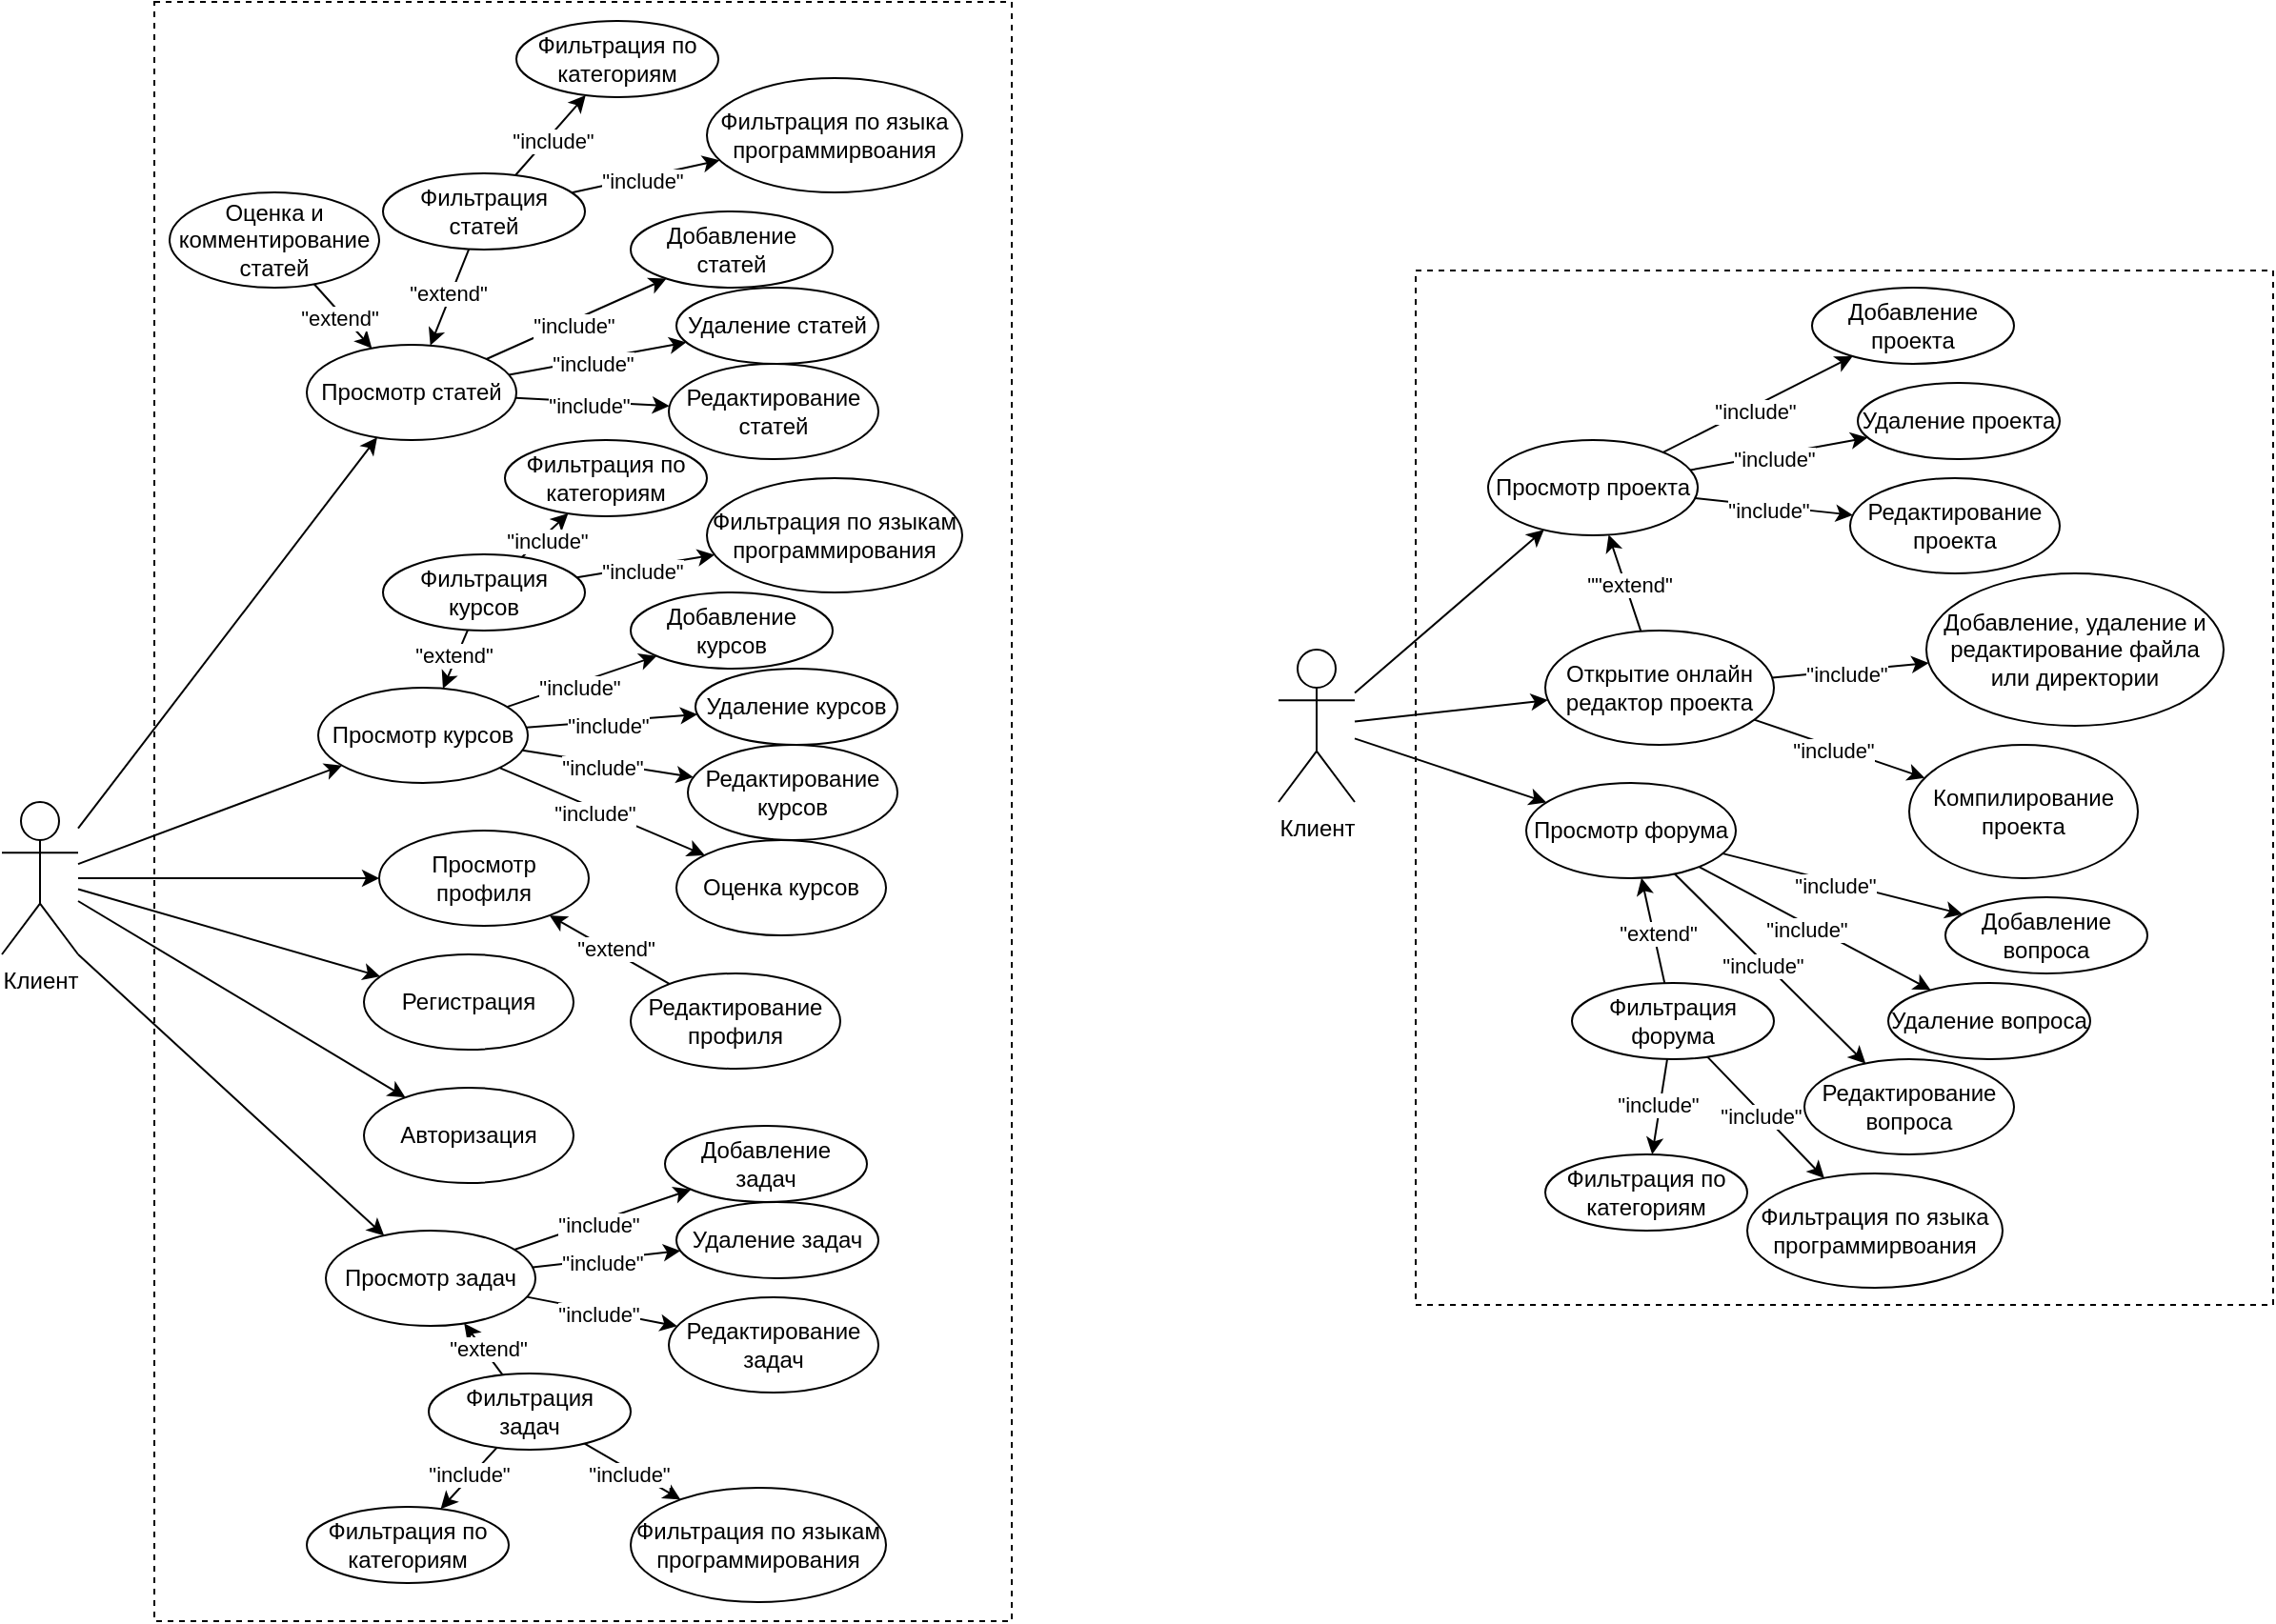 <mxfile version="22.0.8" type="device">
  <diagram name="Страница — 1" id="oUTu7KVOvL7xVV30Jyb4">
    <mxGraphModel dx="1161" dy="1096" grid="0" gridSize="10" guides="1" tooltips="1" connect="1" arrows="1" fold="1" page="0" pageScale="1" pageWidth="827" pageHeight="1169" math="0" shadow="0">
      <root>
        <mxCell id="0" />
        <mxCell id="1" parent="0" />
        <mxCell id="CULK5K6YKy9VZt6dh16J-146" value="" style="rounded=0;whiteSpace=wrap;html=1;dashed=1;fillColor=none;" vertex="1" parent="1">
          <mxGeometry x="200" y="-60" width="450" height="850" as="geometry" />
        </mxCell>
        <mxCell id="CULK5K6YKy9VZt6dh16J-1" value="Клиент" style="shape=umlActor;verticalLabelPosition=bottom;verticalAlign=top;html=1;outlineConnect=0;" vertex="1" parent="1">
          <mxGeometry x="120" y="360" width="40" height="80" as="geometry" />
        </mxCell>
        <mxCell id="CULK5K6YKy9VZt6dh16J-42" style="rounded=0;orthogonalLoop=1;jettySize=auto;html=1;" edge="1" parent="1" source="CULK5K6YKy9VZt6dh16J-1" target="CULK5K6YKy9VZt6dh16J-2">
          <mxGeometry relative="1" as="geometry">
            <mxPoint x="120" y="210" as="targetPoint" />
          </mxGeometry>
        </mxCell>
        <mxCell id="CULK5K6YKy9VZt6dh16J-2" value="Просмотр статей" style="ellipse;whiteSpace=wrap;html=1;" vertex="1" parent="1">
          <mxGeometry x="280" y="120" width="110" height="50" as="geometry" />
        </mxCell>
        <mxCell id="CULK5K6YKy9VZt6dh16J-4" style="rounded=0;orthogonalLoop=1;jettySize=auto;html=1;" edge="1" parent="1" source="CULK5K6YKy9VZt6dh16J-3" target="CULK5K6YKy9VZt6dh16J-2">
          <mxGeometry relative="1" as="geometry" />
        </mxCell>
        <mxCell id="CULK5K6YKy9VZt6dh16J-5" value="&quot;extend&quot;" style="edgeLabel;html=1;align=center;verticalAlign=middle;resizable=0;points=[];" vertex="1" connectable="0" parent="CULK5K6YKy9VZt6dh16J-4">
          <mxGeometry x="-0.059" y="-2" relative="1" as="geometry">
            <mxPoint as="offset" />
          </mxGeometry>
        </mxCell>
        <mxCell id="CULK5K6YKy9VZt6dh16J-3" value="Фильтрация &lt;br&gt;статей" style="ellipse;whiteSpace=wrap;html=1;" vertex="1" parent="1">
          <mxGeometry x="320" y="30" width="106" height="40" as="geometry" />
        </mxCell>
        <mxCell id="CULK5K6YKy9VZt6dh16J-6" value="Добавление&lt;br&gt;статей" style="ellipse;whiteSpace=wrap;html=1;" vertex="1" parent="1">
          <mxGeometry x="450" y="50" width="106" height="40" as="geometry" />
        </mxCell>
        <mxCell id="CULK5K6YKy9VZt6dh16J-7" value="Удаление статей" style="ellipse;whiteSpace=wrap;html=1;" vertex="1" parent="1">
          <mxGeometry x="474" y="90" width="106" height="40" as="geometry" />
        </mxCell>
        <mxCell id="CULK5K6YKy9VZt6dh16J-8" value="Редактирование&lt;br&gt;статей" style="ellipse;whiteSpace=wrap;html=1;" vertex="1" parent="1">
          <mxGeometry x="470" y="130" width="110" height="50" as="geometry" />
        </mxCell>
        <mxCell id="CULK5K6YKy9VZt6dh16J-10" style="rounded=0;orthogonalLoop=1;jettySize=auto;html=1;" edge="1" parent="1" source="CULK5K6YKy9VZt6dh16J-2" target="CULK5K6YKy9VZt6dh16J-6">
          <mxGeometry relative="1" as="geometry">
            <mxPoint x="375" y="80" as="sourcePoint" />
            <mxPoint x="355" y="130" as="targetPoint" />
          </mxGeometry>
        </mxCell>
        <mxCell id="CULK5K6YKy9VZt6dh16J-11" value="&quot;include&quot;" style="edgeLabel;html=1;align=center;verticalAlign=middle;resizable=0;points=[];" vertex="1" connectable="0" parent="CULK5K6YKy9VZt6dh16J-10">
          <mxGeometry x="-0.059" y="-2" relative="1" as="geometry">
            <mxPoint as="offset" />
          </mxGeometry>
        </mxCell>
        <mxCell id="CULK5K6YKy9VZt6dh16J-13" style="rounded=0;orthogonalLoop=1;jettySize=auto;html=1;" edge="1" parent="1" source="CULK5K6YKy9VZt6dh16J-2" target="CULK5K6YKy9VZt6dh16J-7">
          <mxGeometry relative="1" as="geometry">
            <mxPoint x="384" y="137" as="sourcePoint" />
            <mxPoint x="455" y="105" as="targetPoint" />
          </mxGeometry>
        </mxCell>
        <mxCell id="CULK5K6YKy9VZt6dh16J-14" value="&quot;include&quot;" style="edgeLabel;html=1;align=center;verticalAlign=middle;resizable=0;points=[];" vertex="1" connectable="0" parent="CULK5K6YKy9VZt6dh16J-13">
          <mxGeometry x="-0.059" y="-2" relative="1" as="geometry">
            <mxPoint as="offset" />
          </mxGeometry>
        </mxCell>
        <mxCell id="CULK5K6YKy9VZt6dh16J-15" style="rounded=0;orthogonalLoop=1;jettySize=auto;html=1;" edge="1" parent="1" source="CULK5K6YKy9VZt6dh16J-2" target="CULK5K6YKy9VZt6dh16J-8">
          <mxGeometry relative="1" as="geometry">
            <mxPoint x="400" y="155" as="sourcePoint" />
            <mxPoint x="436" y="155" as="targetPoint" />
          </mxGeometry>
        </mxCell>
        <mxCell id="CULK5K6YKy9VZt6dh16J-16" value="&quot;include&quot;" style="edgeLabel;html=1;align=center;verticalAlign=middle;resizable=0;points=[];" vertex="1" connectable="0" parent="CULK5K6YKy9VZt6dh16J-15">
          <mxGeometry x="-0.059" y="-2" relative="1" as="geometry">
            <mxPoint as="offset" />
          </mxGeometry>
        </mxCell>
        <mxCell id="CULK5K6YKy9VZt6dh16J-17" value="Фильтрация по категориям" style="ellipse;whiteSpace=wrap;html=1;" vertex="1" parent="1">
          <mxGeometry x="390" y="-50" width="106" height="40" as="geometry" />
        </mxCell>
        <mxCell id="CULK5K6YKy9VZt6dh16J-18" value="Фильтрация по языка программирвоания" style="ellipse;whiteSpace=wrap;html=1;" vertex="1" parent="1">
          <mxGeometry x="490" y="-20" width="134" height="60" as="geometry" />
        </mxCell>
        <mxCell id="CULK5K6YKy9VZt6dh16J-19" style="rounded=0;orthogonalLoop=1;jettySize=auto;html=1;" edge="1" parent="1" source="CULK5K6YKy9VZt6dh16J-3" target="CULK5K6YKy9VZt6dh16J-18">
          <mxGeometry relative="1" as="geometry">
            <mxPoint x="384" y="137" as="sourcePoint" />
            <mxPoint x="455" y="105" as="targetPoint" />
          </mxGeometry>
        </mxCell>
        <mxCell id="CULK5K6YKy9VZt6dh16J-20" value="&quot;include&quot;" style="edgeLabel;html=1;align=center;verticalAlign=middle;resizable=0;points=[];" vertex="1" connectable="0" parent="CULK5K6YKy9VZt6dh16J-19">
          <mxGeometry x="-0.059" y="-2" relative="1" as="geometry">
            <mxPoint as="offset" />
          </mxGeometry>
        </mxCell>
        <mxCell id="CULK5K6YKy9VZt6dh16J-21" style="rounded=0;orthogonalLoop=1;jettySize=auto;html=1;" edge="1" parent="1" source="CULK5K6YKy9VZt6dh16J-3" target="CULK5K6YKy9VZt6dh16J-17">
          <mxGeometry relative="1" as="geometry">
            <mxPoint x="407" y="42" as="sourcePoint" />
            <mxPoint x="455" y="6" as="targetPoint" />
          </mxGeometry>
        </mxCell>
        <mxCell id="CULK5K6YKy9VZt6dh16J-22" value="&quot;include&quot;" style="edgeLabel;html=1;align=center;verticalAlign=middle;resizable=0;points=[];" vertex="1" connectable="0" parent="CULK5K6YKy9VZt6dh16J-21">
          <mxGeometry x="-0.059" y="-2" relative="1" as="geometry">
            <mxPoint as="offset" />
          </mxGeometry>
        </mxCell>
        <mxCell id="CULK5K6YKy9VZt6dh16J-23" value="Просмотр курсов" style="ellipse;whiteSpace=wrap;html=1;" vertex="1" parent="1">
          <mxGeometry x="286" y="300" width="110" height="50" as="geometry" />
        </mxCell>
        <mxCell id="CULK5K6YKy9VZt6dh16J-24" style="rounded=0;orthogonalLoop=1;jettySize=auto;html=1;" edge="1" parent="1" source="CULK5K6YKy9VZt6dh16J-26" target="CULK5K6YKy9VZt6dh16J-23">
          <mxGeometry relative="1" as="geometry" />
        </mxCell>
        <mxCell id="CULK5K6YKy9VZt6dh16J-25" value="&quot;extend&quot;" style="edgeLabel;html=1;align=center;verticalAlign=middle;resizable=0;points=[];" vertex="1" connectable="0" parent="CULK5K6YKy9VZt6dh16J-24">
          <mxGeometry x="-0.059" y="-2" relative="1" as="geometry">
            <mxPoint as="offset" />
          </mxGeometry>
        </mxCell>
        <mxCell id="CULK5K6YKy9VZt6dh16J-26" value="Фильтрация &lt;br&gt;курсов" style="ellipse;whiteSpace=wrap;html=1;" vertex="1" parent="1">
          <mxGeometry x="320" y="230" width="106" height="40" as="geometry" />
        </mxCell>
        <mxCell id="CULK5K6YKy9VZt6dh16J-27" value="Добавление&lt;br&gt;курсов" style="ellipse;whiteSpace=wrap;html=1;" vertex="1" parent="1">
          <mxGeometry x="450" y="250" width="106" height="40" as="geometry" />
        </mxCell>
        <mxCell id="CULK5K6YKy9VZt6dh16J-28" value="Удаление курсов" style="ellipse;whiteSpace=wrap;html=1;" vertex="1" parent="1">
          <mxGeometry x="484" y="290" width="106" height="40" as="geometry" />
        </mxCell>
        <mxCell id="CULK5K6YKy9VZt6dh16J-29" value="Редактирование&lt;br&gt;курсов" style="ellipse;whiteSpace=wrap;html=1;" vertex="1" parent="1">
          <mxGeometry x="480" y="330" width="110" height="50" as="geometry" />
        </mxCell>
        <mxCell id="CULK5K6YKy9VZt6dh16J-30" style="rounded=0;orthogonalLoop=1;jettySize=auto;html=1;" edge="1" parent="1" source="CULK5K6YKy9VZt6dh16J-23" target="CULK5K6YKy9VZt6dh16J-27">
          <mxGeometry relative="1" as="geometry">
            <mxPoint x="385" y="290" as="sourcePoint" />
            <mxPoint x="365" y="340" as="targetPoint" />
          </mxGeometry>
        </mxCell>
        <mxCell id="CULK5K6YKy9VZt6dh16J-31" value="&quot;include&quot;" style="edgeLabel;html=1;align=center;verticalAlign=middle;resizable=0;points=[];" vertex="1" connectable="0" parent="CULK5K6YKy9VZt6dh16J-30">
          <mxGeometry x="-0.059" y="-2" relative="1" as="geometry">
            <mxPoint as="offset" />
          </mxGeometry>
        </mxCell>
        <mxCell id="CULK5K6YKy9VZt6dh16J-32" style="rounded=0;orthogonalLoop=1;jettySize=auto;html=1;" edge="1" parent="1" source="CULK5K6YKy9VZt6dh16J-23" target="CULK5K6YKy9VZt6dh16J-28">
          <mxGeometry relative="1" as="geometry">
            <mxPoint x="394" y="347" as="sourcePoint" />
            <mxPoint x="465" y="315" as="targetPoint" />
          </mxGeometry>
        </mxCell>
        <mxCell id="CULK5K6YKy9VZt6dh16J-33" value="&quot;include&quot;" style="edgeLabel;html=1;align=center;verticalAlign=middle;resizable=0;points=[];" vertex="1" connectable="0" parent="CULK5K6YKy9VZt6dh16J-32">
          <mxGeometry x="-0.059" y="-2" relative="1" as="geometry">
            <mxPoint as="offset" />
          </mxGeometry>
        </mxCell>
        <mxCell id="CULK5K6YKy9VZt6dh16J-34" style="rounded=0;orthogonalLoop=1;jettySize=auto;html=1;" edge="1" parent="1" source="CULK5K6YKy9VZt6dh16J-23" target="CULK5K6YKy9VZt6dh16J-29">
          <mxGeometry relative="1" as="geometry">
            <mxPoint x="410" y="365" as="sourcePoint" />
            <mxPoint x="446" y="365" as="targetPoint" />
          </mxGeometry>
        </mxCell>
        <mxCell id="CULK5K6YKy9VZt6dh16J-35" value="&quot;include&quot;" style="edgeLabel;html=1;align=center;verticalAlign=middle;resizable=0;points=[];" vertex="1" connectable="0" parent="CULK5K6YKy9VZt6dh16J-34">
          <mxGeometry x="-0.059" y="-2" relative="1" as="geometry">
            <mxPoint as="offset" />
          </mxGeometry>
        </mxCell>
        <mxCell id="CULK5K6YKy9VZt6dh16J-36" value="Фильтрация по категориям" style="ellipse;whiteSpace=wrap;html=1;" vertex="1" parent="1">
          <mxGeometry x="384" y="170" width="106" height="40" as="geometry" />
        </mxCell>
        <mxCell id="CULK5K6YKy9VZt6dh16J-37" value="Фильтрация по языкам программирования" style="ellipse;whiteSpace=wrap;html=1;" vertex="1" parent="1">
          <mxGeometry x="490" y="190" width="134" height="60" as="geometry" />
        </mxCell>
        <mxCell id="CULK5K6YKy9VZt6dh16J-38" style="rounded=0;orthogonalLoop=1;jettySize=auto;html=1;" edge="1" parent="1" source="CULK5K6YKy9VZt6dh16J-26" target="CULK5K6YKy9VZt6dh16J-37">
          <mxGeometry relative="1" as="geometry">
            <mxPoint x="394" y="347" as="sourcePoint" />
            <mxPoint x="465" y="315" as="targetPoint" />
          </mxGeometry>
        </mxCell>
        <mxCell id="CULK5K6YKy9VZt6dh16J-39" value="&quot;include&quot;" style="edgeLabel;html=1;align=center;verticalAlign=middle;resizable=0;points=[];" vertex="1" connectable="0" parent="CULK5K6YKy9VZt6dh16J-38">
          <mxGeometry x="-0.059" y="-2" relative="1" as="geometry">
            <mxPoint as="offset" />
          </mxGeometry>
        </mxCell>
        <mxCell id="CULK5K6YKy9VZt6dh16J-40" style="rounded=0;orthogonalLoop=1;jettySize=auto;html=1;" edge="1" parent="1" source="CULK5K6YKy9VZt6dh16J-26" target="CULK5K6YKy9VZt6dh16J-36">
          <mxGeometry relative="1" as="geometry">
            <mxPoint x="417" y="252" as="sourcePoint" />
            <mxPoint x="465" y="216" as="targetPoint" />
          </mxGeometry>
        </mxCell>
        <mxCell id="CULK5K6YKy9VZt6dh16J-41" value="&quot;include&quot;" style="edgeLabel;html=1;align=center;verticalAlign=middle;resizable=0;points=[];" vertex="1" connectable="0" parent="CULK5K6YKy9VZt6dh16J-40">
          <mxGeometry x="-0.059" y="-2" relative="1" as="geometry">
            <mxPoint as="offset" />
          </mxGeometry>
        </mxCell>
        <mxCell id="CULK5K6YKy9VZt6dh16J-43" style="rounded=0;orthogonalLoop=1;jettySize=auto;html=1;" edge="1" parent="1" source="CULK5K6YKy9VZt6dh16J-1" target="CULK5K6YKy9VZt6dh16J-23">
          <mxGeometry relative="1" as="geometry">
            <mxPoint x="90" y="350" as="sourcePoint" />
            <mxPoint x="262" y="178" as="targetPoint" />
          </mxGeometry>
        </mxCell>
        <mxCell id="CULK5K6YKy9VZt6dh16J-44" value="Просмотр задач" style="ellipse;whiteSpace=wrap;html=1;" vertex="1" parent="1">
          <mxGeometry x="290" y="585" width="110" height="50" as="geometry" />
        </mxCell>
        <mxCell id="CULK5K6YKy9VZt6dh16J-45" style="rounded=0;orthogonalLoop=1;jettySize=auto;html=1;" edge="1" parent="1" source="CULK5K6YKy9VZt6dh16J-47" target="CULK5K6YKy9VZt6dh16J-44">
          <mxGeometry relative="1" as="geometry" />
        </mxCell>
        <mxCell id="CULK5K6YKy9VZt6dh16J-46" value="&quot;extend&quot;" style="edgeLabel;html=1;align=center;verticalAlign=middle;resizable=0;points=[];" vertex="1" connectable="0" parent="CULK5K6YKy9VZt6dh16J-45">
          <mxGeometry x="-0.059" y="-2" relative="1" as="geometry">
            <mxPoint as="offset" />
          </mxGeometry>
        </mxCell>
        <mxCell id="CULK5K6YKy9VZt6dh16J-47" value="Фильтрация &lt;br&gt;задач" style="ellipse;whiteSpace=wrap;html=1;" vertex="1" parent="1">
          <mxGeometry x="344" y="660" width="106" height="40" as="geometry" />
        </mxCell>
        <mxCell id="CULK5K6YKy9VZt6dh16J-48" value="Добавление&lt;br&gt;задач" style="ellipse;whiteSpace=wrap;html=1;" vertex="1" parent="1">
          <mxGeometry x="468" y="530" width="106" height="40" as="geometry" />
        </mxCell>
        <mxCell id="CULK5K6YKy9VZt6dh16J-49" value="Удаление задач" style="ellipse;whiteSpace=wrap;html=1;" vertex="1" parent="1">
          <mxGeometry x="474" y="570" width="106" height="40" as="geometry" />
        </mxCell>
        <mxCell id="CULK5K6YKy9VZt6dh16J-50" value="Редактирование&lt;br&gt;задач" style="ellipse;whiteSpace=wrap;html=1;" vertex="1" parent="1">
          <mxGeometry x="470" y="620" width="110" height="50" as="geometry" />
        </mxCell>
        <mxCell id="CULK5K6YKy9VZt6dh16J-51" style="rounded=0;orthogonalLoop=1;jettySize=auto;html=1;" edge="1" parent="1" source="CULK5K6YKy9VZt6dh16J-44" target="CULK5K6YKy9VZt6dh16J-48">
          <mxGeometry relative="1" as="geometry">
            <mxPoint x="408" y="550" as="sourcePoint" />
            <mxPoint x="388" y="600" as="targetPoint" />
          </mxGeometry>
        </mxCell>
        <mxCell id="CULK5K6YKy9VZt6dh16J-52" value="&quot;include&quot;" style="edgeLabel;html=1;align=center;verticalAlign=middle;resizable=0;points=[];" vertex="1" connectable="0" parent="CULK5K6YKy9VZt6dh16J-51">
          <mxGeometry x="-0.059" y="-2" relative="1" as="geometry">
            <mxPoint as="offset" />
          </mxGeometry>
        </mxCell>
        <mxCell id="CULK5K6YKy9VZt6dh16J-53" style="rounded=0;orthogonalLoop=1;jettySize=auto;html=1;" edge="1" parent="1" source="CULK5K6YKy9VZt6dh16J-44" target="CULK5K6YKy9VZt6dh16J-49">
          <mxGeometry relative="1" as="geometry">
            <mxPoint x="417" y="607" as="sourcePoint" />
            <mxPoint x="488" y="575" as="targetPoint" />
          </mxGeometry>
        </mxCell>
        <mxCell id="CULK5K6YKy9VZt6dh16J-54" value="&quot;include&quot;" style="edgeLabel;html=1;align=center;verticalAlign=middle;resizable=0;points=[];" vertex="1" connectable="0" parent="CULK5K6YKy9VZt6dh16J-53">
          <mxGeometry x="-0.059" y="-2" relative="1" as="geometry">
            <mxPoint as="offset" />
          </mxGeometry>
        </mxCell>
        <mxCell id="CULK5K6YKy9VZt6dh16J-55" style="rounded=0;orthogonalLoop=1;jettySize=auto;html=1;" edge="1" parent="1" source="CULK5K6YKy9VZt6dh16J-44" target="CULK5K6YKy9VZt6dh16J-50">
          <mxGeometry relative="1" as="geometry">
            <mxPoint x="433" y="625" as="sourcePoint" />
            <mxPoint x="469" y="625" as="targetPoint" />
          </mxGeometry>
        </mxCell>
        <mxCell id="CULK5K6YKy9VZt6dh16J-56" value="&quot;include&quot;" style="edgeLabel;html=1;align=center;verticalAlign=middle;resizable=0;points=[];" vertex="1" connectable="0" parent="CULK5K6YKy9VZt6dh16J-55">
          <mxGeometry x="-0.059" y="-2" relative="1" as="geometry">
            <mxPoint as="offset" />
          </mxGeometry>
        </mxCell>
        <mxCell id="CULK5K6YKy9VZt6dh16J-57" value="Фильтрация по категориям" style="ellipse;whiteSpace=wrap;html=1;" vertex="1" parent="1">
          <mxGeometry x="280" y="730" width="106" height="40" as="geometry" />
        </mxCell>
        <mxCell id="CULK5K6YKy9VZt6dh16J-58" value="Фильтрация по языкам программирования" style="ellipse;whiteSpace=wrap;html=1;" vertex="1" parent="1">
          <mxGeometry x="450" y="720" width="134" height="60" as="geometry" />
        </mxCell>
        <mxCell id="CULK5K6YKy9VZt6dh16J-59" style="rounded=0;orthogonalLoop=1;jettySize=auto;html=1;" edge="1" parent="1" source="CULK5K6YKy9VZt6dh16J-47" target="CULK5K6YKy9VZt6dh16J-58">
          <mxGeometry relative="1" as="geometry">
            <mxPoint x="420" y="588.48" as="sourcePoint" />
            <mxPoint x="491" y="556.48" as="targetPoint" />
          </mxGeometry>
        </mxCell>
        <mxCell id="CULK5K6YKy9VZt6dh16J-60" value="&quot;include&quot;" style="edgeLabel;html=1;align=center;verticalAlign=middle;resizable=0;points=[];" vertex="1" connectable="0" parent="CULK5K6YKy9VZt6dh16J-59">
          <mxGeometry x="-0.059" y="-2" relative="1" as="geometry">
            <mxPoint as="offset" />
          </mxGeometry>
        </mxCell>
        <mxCell id="CULK5K6YKy9VZt6dh16J-61" style="rounded=0;orthogonalLoop=1;jettySize=auto;html=1;" edge="1" parent="1" source="CULK5K6YKy9VZt6dh16J-47" target="CULK5K6YKy9VZt6dh16J-57">
          <mxGeometry relative="1" as="geometry">
            <mxPoint x="443" y="493.48" as="sourcePoint" />
            <mxPoint x="491" y="457.48" as="targetPoint" />
          </mxGeometry>
        </mxCell>
        <mxCell id="CULK5K6YKy9VZt6dh16J-62" value="&quot;include&quot;" style="edgeLabel;html=1;align=center;verticalAlign=middle;resizable=0;points=[];" vertex="1" connectable="0" parent="CULK5K6YKy9VZt6dh16J-61">
          <mxGeometry x="-0.059" y="-2" relative="1" as="geometry">
            <mxPoint as="offset" />
          </mxGeometry>
        </mxCell>
        <mxCell id="CULK5K6YKy9VZt6dh16J-63" style="rounded=0;orthogonalLoop=1;jettySize=auto;html=1;exitX=1;exitY=1;exitDx=0;exitDy=0;exitPerimeter=0;" edge="1" parent="1" source="CULK5K6YKy9VZt6dh16J-1" target="CULK5K6YKy9VZt6dh16J-44">
          <mxGeometry relative="1" as="geometry">
            <mxPoint x="230" y="490" as="sourcePoint" />
            <mxPoint x="170" y="510" as="targetPoint" />
          </mxGeometry>
        </mxCell>
        <mxCell id="CULK5K6YKy9VZt6dh16J-64" value="Регистрация" style="ellipse;whiteSpace=wrap;html=1;" vertex="1" parent="1">
          <mxGeometry x="310" y="440" width="110" height="50" as="geometry" />
        </mxCell>
        <mxCell id="CULK5K6YKy9VZt6dh16J-65" style="rounded=0;orthogonalLoop=1;jettySize=auto;html=1;" edge="1" parent="1" source="CULK5K6YKy9VZt6dh16J-1" target="CULK5K6YKy9VZt6dh16J-64">
          <mxGeometry relative="1" as="geometry">
            <mxPoint x="170" y="404" as="sourcePoint" />
            <mxPoint x="250" y="379" as="targetPoint" />
          </mxGeometry>
        </mxCell>
        <mxCell id="CULK5K6YKy9VZt6dh16J-66" value="Авторизация" style="ellipse;whiteSpace=wrap;html=1;" vertex="1" parent="1">
          <mxGeometry x="310" y="510" width="110" height="50" as="geometry" />
        </mxCell>
        <mxCell id="CULK5K6YKy9VZt6dh16J-67" style="rounded=0;orthogonalLoop=1;jettySize=auto;html=1;" edge="1" parent="1" source="CULK5K6YKy9VZt6dh16J-1" target="CULK5K6YKy9VZt6dh16J-66">
          <mxGeometry relative="1" as="geometry">
            <mxPoint x="170" y="411" as="sourcePoint" />
            <mxPoint x="530" y="432" as="targetPoint" />
          </mxGeometry>
        </mxCell>
        <mxCell id="CULK5K6YKy9VZt6dh16J-69" style="rounded=0;orthogonalLoop=1;jettySize=auto;html=1;endArrow=classic;endFill=1;" edge="1" parent="1" source="CULK5K6YKy9VZt6dh16J-1" target="CULK5K6YKy9VZt6dh16J-68">
          <mxGeometry relative="1" as="geometry">
            <mxPoint x="180" y="395" as="targetPoint" />
          </mxGeometry>
        </mxCell>
        <mxCell id="CULK5K6YKy9VZt6dh16J-68" value="Просмотр профиля" style="ellipse;whiteSpace=wrap;html=1;" vertex="1" parent="1">
          <mxGeometry x="318" y="375" width="110" height="50" as="geometry" />
        </mxCell>
        <mxCell id="CULK5K6YKy9VZt6dh16J-70" value="Редактирование&lt;br&gt;профиля" style="ellipse;whiteSpace=wrap;html=1;" vertex="1" parent="1">
          <mxGeometry x="450" y="450" width="110" height="50" as="geometry" />
        </mxCell>
        <mxCell id="CULK5K6YKy9VZt6dh16J-76" style="rounded=0;orthogonalLoop=1;jettySize=auto;html=1;" edge="1" parent="1" source="CULK5K6YKy9VZt6dh16J-70" target="CULK5K6YKy9VZt6dh16J-68">
          <mxGeometry relative="1" as="geometry">
            <mxPoint x="375" y="280" as="sourcePoint" />
            <mxPoint x="361" y="310" as="targetPoint" />
          </mxGeometry>
        </mxCell>
        <mxCell id="CULK5K6YKy9VZt6dh16J-77" value="&quot;extend&quot;" style="edgeLabel;html=1;align=center;verticalAlign=middle;resizable=0;points=[];" vertex="1" connectable="0" parent="CULK5K6YKy9VZt6dh16J-76">
          <mxGeometry x="-0.059" y="-2" relative="1" as="geometry">
            <mxPoint as="offset" />
          </mxGeometry>
        </mxCell>
        <mxCell id="CULK5K6YKy9VZt6dh16J-102" style="rounded=0;orthogonalLoop=1;jettySize=auto;html=1;" edge="1" parent="1" source="CULK5K6YKy9VZt6dh16J-78" target="CULK5K6YKy9VZt6dh16J-100">
          <mxGeometry relative="1" as="geometry">
            <mxPoint x="860" y="340" as="targetPoint" />
          </mxGeometry>
        </mxCell>
        <mxCell id="CULK5K6YKy9VZt6dh16J-78" value="Клиент" style="shape=umlActor;verticalLabelPosition=bottom;verticalAlign=top;html=1;outlineConnect=0;" vertex="1" parent="1">
          <mxGeometry x="790" y="280" width="40" height="80" as="geometry" />
        </mxCell>
        <mxCell id="CULK5K6YKy9VZt6dh16J-101" style="rounded=0;orthogonalLoop=1;jettySize=auto;html=1;" edge="1" parent="1" source="CULK5K6YKy9VZt6dh16J-78" target="CULK5K6YKy9VZt6dh16J-79">
          <mxGeometry relative="1" as="geometry">
            <mxPoint x="850" y="250" as="targetPoint" />
          </mxGeometry>
        </mxCell>
        <mxCell id="CULK5K6YKy9VZt6dh16J-79" value="Просмотр проекта" style="ellipse;whiteSpace=wrap;html=1;" vertex="1" parent="1">
          <mxGeometry x="900" y="170" width="110" height="50" as="geometry" />
        </mxCell>
        <mxCell id="CULK5K6YKy9VZt6dh16J-83" value="Добавление&lt;br&gt;проекта" style="ellipse;whiteSpace=wrap;html=1;" vertex="1" parent="1">
          <mxGeometry x="1070" y="90" width="106" height="40" as="geometry" />
        </mxCell>
        <mxCell id="CULK5K6YKy9VZt6dh16J-84" value="Удаление проекта" style="ellipse;whiteSpace=wrap;html=1;" vertex="1" parent="1">
          <mxGeometry x="1094" y="140" width="106" height="40" as="geometry" />
        </mxCell>
        <mxCell id="CULK5K6YKy9VZt6dh16J-85" value="Редактирование&lt;br&gt;проекта" style="ellipse;whiteSpace=wrap;html=1;" vertex="1" parent="1">
          <mxGeometry x="1090" y="190" width="110" height="50" as="geometry" />
        </mxCell>
        <mxCell id="CULK5K6YKy9VZt6dh16J-86" style="rounded=0;orthogonalLoop=1;jettySize=auto;html=1;" edge="1" parent="1" source="CULK5K6YKy9VZt6dh16J-79" target="CULK5K6YKy9VZt6dh16J-83">
          <mxGeometry relative="1" as="geometry">
            <mxPoint x="995" y="130" as="sourcePoint" />
            <mxPoint x="975" y="180" as="targetPoint" />
          </mxGeometry>
        </mxCell>
        <mxCell id="CULK5K6YKy9VZt6dh16J-87" value="&quot;include&quot;" style="edgeLabel;html=1;align=center;verticalAlign=middle;resizable=0;points=[];" vertex="1" connectable="0" parent="CULK5K6YKy9VZt6dh16J-86">
          <mxGeometry x="-0.059" y="-2" relative="1" as="geometry">
            <mxPoint as="offset" />
          </mxGeometry>
        </mxCell>
        <mxCell id="CULK5K6YKy9VZt6dh16J-88" style="rounded=0;orthogonalLoop=1;jettySize=auto;html=1;" edge="1" parent="1" source="CULK5K6YKy9VZt6dh16J-79" target="CULK5K6YKy9VZt6dh16J-84">
          <mxGeometry relative="1" as="geometry">
            <mxPoint x="1004" y="187" as="sourcePoint" />
            <mxPoint x="1075" y="155" as="targetPoint" />
          </mxGeometry>
        </mxCell>
        <mxCell id="CULK5K6YKy9VZt6dh16J-89" value="&quot;include&quot;" style="edgeLabel;html=1;align=center;verticalAlign=middle;resizable=0;points=[];" vertex="1" connectable="0" parent="CULK5K6YKy9VZt6dh16J-88">
          <mxGeometry x="-0.059" y="-2" relative="1" as="geometry">
            <mxPoint as="offset" />
          </mxGeometry>
        </mxCell>
        <mxCell id="CULK5K6YKy9VZt6dh16J-90" style="rounded=0;orthogonalLoop=1;jettySize=auto;html=1;" edge="1" parent="1" source="CULK5K6YKy9VZt6dh16J-79" target="CULK5K6YKy9VZt6dh16J-85">
          <mxGeometry relative="1" as="geometry">
            <mxPoint x="1020" y="205" as="sourcePoint" />
            <mxPoint x="1056" y="205" as="targetPoint" />
          </mxGeometry>
        </mxCell>
        <mxCell id="CULK5K6YKy9VZt6dh16J-91" value="&quot;include&quot;" style="edgeLabel;html=1;align=center;verticalAlign=middle;resizable=0;points=[];" vertex="1" connectable="0" parent="CULK5K6YKy9VZt6dh16J-90">
          <mxGeometry x="-0.059" y="-2" relative="1" as="geometry">
            <mxPoint as="offset" />
          </mxGeometry>
        </mxCell>
        <mxCell id="CULK5K6YKy9VZt6dh16J-98" style="rounded=0;orthogonalLoop=1;jettySize=auto;html=1;" edge="1" parent="1" source="CULK5K6YKy9VZt6dh16J-100" target="CULK5K6YKy9VZt6dh16J-79">
          <mxGeometry relative="1" as="geometry">
            <mxPoint x="1019" y="281" as="sourcePoint" />
            <mxPoint x="1101" y="290" as="targetPoint" />
          </mxGeometry>
        </mxCell>
        <mxCell id="CULK5K6YKy9VZt6dh16J-99" value="&quot;&quot;extend&quot;" style="edgeLabel;html=1;align=center;verticalAlign=middle;resizable=0;points=[];" vertex="1" connectable="0" parent="CULK5K6YKy9VZt6dh16J-98">
          <mxGeometry x="-0.059" y="-2" relative="1" as="geometry">
            <mxPoint as="offset" />
          </mxGeometry>
        </mxCell>
        <mxCell id="CULK5K6YKy9VZt6dh16J-100" value="Открытие онлайн редактор проекта" style="ellipse;whiteSpace=wrap;html=1;" vertex="1" parent="1">
          <mxGeometry x="930" y="270" width="120" height="60" as="geometry" />
        </mxCell>
        <mxCell id="CULK5K6YKy9VZt6dh16J-103" value="Добавление, удаление и редактирование файла или директории" style="ellipse;whiteSpace=wrap;html=1;" vertex="1" parent="1">
          <mxGeometry x="1130" y="240" width="156" height="80" as="geometry" />
        </mxCell>
        <mxCell id="CULK5K6YKy9VZt6dh16J-104" style="rounded=0;orthogonalLoop=1;jettySize=auto;html=1;" edge="1" parent="1" source="CULK5K6YKy9VZt6dh16J-100" target="CULK5K6YKy9VZt6dh16J-103">
          <mxGeometry relative="1" as="geometry">
            <mxPoint x="1019" y="210" as="sourcePoint" />
            <mxPoint x="1101" y="219" as="targetPoint" />
          </mxGeometry>
        </mxCell>
        <mxCell id="CULK5K6YKy9VZt6dh16J-105" value="&quot;include&quot;" style="edgeLabel;html=1;align=center;verticalAlign=middle;resizable=0;points=[];" vertex="1" connectable="0" parent="CULK5K6YKy9VZt6dh16J-104">
          <mxGeometry x="-0.059" y="-2" relative="1" as="geometry">
            <mxPoint as="offset" />
          </mxGeometry>
        </mxCell>
        <mxCell id="CULK5K6YKy9VZt6dh16J-106" value="Компилирование проекта" style="ellipse;whiteSpace=wrap;html=1;" vertex="1" parent="1">
          <mxGeometry x="1121" y="330" width="120" height="70" as="geometry" />
        </mxCell>
        <mxCell id="CULK5K6YKy9VZt6dh16J-107" style="rounded=0;orthogonalLoop=1;jettySize=auto;html=1;" edge="1" parent="1" source="CULK5K6YKy9VZt6dh16J-100" target="CULK5K6YKy9VZt6dh16J-106">
          <mxGeometry relative="1" as="geometry">
            <mxPoint x="1058" y="309" as="sourcePoint" />
            <mxPoint x="1142" y="299" as="targetPoint" />
          </mxGeometry>
        </mxCell>
        <mxCell id="CULK5K6YKy9VZt6dh16J-108" value="&quot;include&quot;" style="edgeLabel;html=1;align=center;verticalAlign=middle;resizable=0;points=[];" vertex="1" connectable="0" parent="CULK5K6YKy9VZt6dh16J-107">
          <mxGeometry x="-0.059" y="-2" relative="1" as="geometry">
            <mxPoint as="offset" />
          </mxGeometry>
        </mxCell>
        <mxCell id="CULK5K6YKy9VZt6dh16J-111" value="Просмотр форума" style="ellipse;whiteSpace=wrap;html=1;" vertex="1" parent="1">
          <mxGeometry x="920" y="350" width="110" height="50" as="geometry" />
        </mxCell>
        <mxCell id="CULK5K6YKy9VZt6dh16J-112" style="rounded=0;orthogonalLoop=1;jettySize=auto;html=1;" edge="1" parent="1" source="CULK5K6YKy9VZt6dh16J-114" target="CULK5K6YKy9VZt6dh16J-111">
          <mxGeometry relative="1" as="geometry">
            <mxPoint x="984.29" y="485.01" as="sourcePoint" />
          </mxGeometry>
        </mxCell>
        <mxCell id="CULK5K6YKy9VZt6dh16J-113" value="&quot;extend&quot;" style="edgeLabel;html=1;align=center;verticalAlign=middle;resizable=0;points=[];" vertex="1" connectable="0" parent="CULK5K6YKy9VZt6dh16J-112">
          <mxGeometry x="-0.059" y="-2" relative="1" as="geometry">
            <mxPoint as="offset" />
          </mxGeometry>
        </mxCell>
        <mxCell id="CULK5K6YKy9VZt6dh16J-114" value="Фильтрация &lt;br&gt;форума" style="ellipse;whiteSpace=wrap;html=1;" vertex="1" parent="1">
          <mxGeometry x="944" y="455" width="106" height="40" as="geometry" />
        </mxCell>
        <mxCell id="CULK5K6YKy9VZt6dh16J-115" value="Добавление&lt;br&gt;вопроса" style="ellipse;whiteSpace=wrap;html=1;" vertex="1" parent="1">
          <mxGeometry x="1140" y="410" width="106" height="40" as="geometry" />
        </mxCell>
        <mxCell id="CULK5K6YKy9VZt6dh16J-116" value="Удаление вопроса" style="ellipse;whiteSpace=wrap;html=1;" vertex="1" parent="1">
          <mxGeometry x="1110" y="455" width="106" height="40" as="geometry" />
        </mxCell>
        <mxCell id="CULK5K6YKy9VZt6dh16J-117" value="Редактирование&lt;br&gt;вопроса" style="ellipse;whiteSpace=wrap;html=1;" vertex="1" parent="1">
          <mxGeometry x="1066" y="495" width="110" height="50" as="geometry" />
        </mxCell>
        <mxCell id="CULK5K6YKy9VZt6dh16J-118" style="rounded=0;orthogonalLoop=1;jettySize=auto;html=1;" edge="1" parent="1" source="CULK5K6YKy9VZt6dh16J-111" target="CULK5K6YKy9VZt6dh16J-115">
          <mxGeometry relative="1" as="geometry">
            <mxPoint x="1015" y="310" as="sourcePoint" />
            <mxPoint x="995" y="360" as="targetPoint" />
          </mxGeometry>
        </mxCell>
        <mxCell id="CULK5K6YKy9VZt6dh16J-119" value="&quot;include&quot;" style="edgeLabel;html=1;align=center;verticalAlign=middle;resizable=0;points=[];" vertex="1" connectable="0" parent="CULK5K6YKy9VZt6dh16J-118">
          <mxGeometry x="-0.059" y="-2" relative="1" as="geometry">
            <mxPoint as="offset" />
          </mxGeometry>
        </mxCell>
        <mxCell id="CULK5K6YKy9VZt6dh16J-120" style="rounded=0;orthogonalLoop=1;jettySize=auto;html=1;" edge="1" parent="1" source="CULK5K6YKy9VZt6dh16J-111" target="CULK5K6YKy9VZt6dh16J-116">
          <mxGeometry relative="1" as="geometry">
            <mxPoint x="1024" y="367" as="sourcePoint" />
            <mxPoint x="1095" y="335" as="targetPoint" />
          </mxGeometry>
        </mxCell>
        <mxCell id="CULK5K6YKy9VZt6dh16J-121" value="&quot;include&quot;" style="edgeLabel;html=1;align=center;verticalAlign=middle;resizable=0;points=[];" vertex="1" connectable="0" parent="CULK5K6YKy9VZt6dh16J-120">
          <mxGeometry x="-0.059" y="-2" relative="1" as="geometry">
            <mxPoint as="offset" />
          </mxGeometry>
        </mxCell>
        <mxCell id="CULK5K6YKy9VZt6dh16J-122" style="rounded=0;orthogonalLoop=1;jettySize=auto;html=1;" edge="1" parent="1" source="CULK5K6YKy9VZt6dh16J-111" target="CULK5K6YKy9VZt6dh16J-117">
          <mxGeometry relative="1" as="geometry">
            <mxPoint x="1040" y="385" as="sourcePoint" />
            <mxPoint x="1076" y="385" as="targetPoint" />
          </mxGeometry>
        </mxCell>
        <mxCell id="CULK5K6YKy9VZt6dh16J-123" value="&quot;include&quot;" style="edgeLabel;html=1;align=center;verticalAlign=middle;resizable=0;points=[];" vertex="1" connectable="0" parent="CULK5K6YKy9VZt6dh16J-122">
          <mxGeometry x="-0.059" y="-2" relative="1" as="geometry">
            <mxPoint as="offset" />
          </mxGeometry>
        </mxCell>
        <mxCell id="CULK5K6YKy9VZt6dh16J-124" value="Фильтрация по категориям" style="ellipse;whiteSpace=wrap;html=1;" vertex="1" parent="1">
          <mxGeometry x="930" y="545" width="106" height="40" as="geometry" />
        </mxCell>
        <mxCell id="CULK5K6YKy9VZt6dh16J-125" value="Фильтрация по языка программирвоания" style="ellipse;whiteSpace=wrap;html=1;" vertex="1" parent="1">
          <mxGeometry x="1036" y="555" width="134" height="60" as="geometry" />
        </mxCell>
        <mxCell id="CULK5K6YKy9VZt6dh16J-126" style="rounded=0;orthogonalLoop=1;jettySize=auto;html=1;" edge="1" parent="1" source="CULK5K6YKy9VZt6dh16J-114" target="CULK5K6YKy9VZt6dh16J-125">
          <mxGeometry relative="1" as="geometry">
            <mxPoint x="991" y="562" as="sourcePoint" />
            <mxPoint x="1062" y="530" as="targetPoint" />
          </mxGeometry>
        </mxCell>
        <mxCell id="CULK5K6YKy9VZt6dh16J-127" value="&quot;include&quot;" style="edgeLabel;html=1;align=center;verticalAlign=middle;resizable=0;points=[];" vertex="1" connectable="0" parent="CULK5K6YKy9VZt6dh16J-126">
          <mxGeometry x="-0.059" y="-2" relative="1" as="geometry">
            <mxPoint as="offset" />
          </mxGeometry>
        </mxCell>
        <mxCell id="CULK5K6YKy9VZt6dh16J-128" style="rounded=0;orthogonalLoop=1;jettySize=auto;html=1;" edge="1" parent="1" source="CULK5K6YKy9VZt6dh16J-114" target="CULK5K6YKy9VZt6dh16J-124">
          <mxGeometry relative="1" as="geometry">
            <mxPoint x="1014" y="467" as="sourcePoint" />
            <mxPoint x="1062" y="431" as="targetPoint" />
          </mxGeometry>
        </mxCell>
        <mxCell id="CULK5K6YKy9VZt6dh16J-129" value="&quot;include&quot;" style="edgeLabel;html=1;align=center;verticalAlign=middle;resizable=0;points=[];" vertex="1" connectable="0" parent="CULK5K6YKy9VZt6dh16J-128">
          <mxGeometry x="-0.059" y="-2" relative="1" as="geometry">
            <mxPoint as="offset" />
          </mxGeometry>
        </mxCell>
        <mxCell id="CULK5K6YKy9VZt6dh16J-130" style="rounded=0;orthogonalLoop=1;jettySize=auto;html=1;" edge="1" parent="1" source="CULK5K6YKy9VZt6dh16J-78" target="CULK5K6YKy9VZt6dh16J-111">
          <mxGeometry relative="1" as="geometry">
            <mxPoint x="942" y="318" as="targetPoint" />
            <mxPoint x="870" y="327" as="sourcePoint" />
          </mxGeometry>
        </mxCell>
        <mxCell id="CULK5K6YKy9VZt6dh16J-138" value="Оценка курсов" style="ellipse;whiteSpace=wrap;html=1;" vertex="1" parent="1">
          <mxGeometry x="474" y="380" width="110" height="50" as="geometry" />
        </mxCell>
        <mxCell id="CULK5K6YKy9VZt6dh16J-139" style="rounded=0;orthogonalLoop=1;jettySize=auto;html=1;" edge="1" parent="1" source="CULK5K6YKy9VZt6dh16J-23" target="CULK5K6YKy9VZt6dh16J-138">
          <mxGeometry relative="1" as="geometry">
            <mxPoint x="403" y="343" as="sourcePoint" />
            <mxPoint x="493" y="357" as="targetPoint" />
          </mxGeometry>
        </mxCell>
        <mxCell id="CULK5K6YKy9VZt6dh16J-140" value="&quot;include&quot;" style="edgeLabel;html=1;align=center;verticalAlign=middle;resizable=0;points=[];" vertex="1" connectable="0" parent="CULK5K6YKy9VZt6dh16J-139">
          <mxGeometry x="-0.059" y="-2" relative="1" as="geometry">
            <mxPoint as="offset" />
          </mxGeometry>
        </mxCell>
        <mxCell id="CULK5K6YKy9VZt6dh16J-141" value="Оценка и комментирование статей" style="ellipse;whiteSpace=wrap;html=1;" vertex="1" parent="1">
          <mxGeometry x="208" y="40" width="110" height="50" as="geometry" />
        </mxCell>
        <mxCell id="CULK5K6YKy9VZt6dh16J-143" style="rounded=0;orthogonalLoop=1;jettySize=auto;html=1;" edge="1" parent="1" source="CULK5K6YKy9VZt6dh16J-141" target="CULK5K6YKy9VZt6dh16J-2">
          <mxGeometry relative="1" as="geometry">
            <mxPoint x="375" y="80" as="sourcePoint" />
            <mxPoint x="355" y="130" as="targetPoint" />
          </mxGeometry>
        </mxCell>
        <mxCell id="CULK5K6YKy9VZt6dh16J-144" value="&quot;extend&quot;" style="edgeLabel;html=1;align=center;verticalAlign=middle;resizable=0;points=[];" vertex="1" connectable="0" parent="CULK5K6YKy9VZt6dh16J-143">
          <mxGeometry x="-0.059" y="-2" relative="1" as="geometry">
            <mxPoint as="offset" />
          </mxGeometry>
        </mxCell>
        <mxCell id="CULK5K6YKy9VZt6dh16J-148" value="" style="rounded=0;whiteSpace=wrap;html=1;dashed=1;fillColor=none;" vertex="1" parent="1">
          <mxGeometry x="862" y="81" width="450" height="543" as="geometry" />
        </mxCell>
      </root>
    </mxGraphModel>
  </diagram>
</mxfile>
